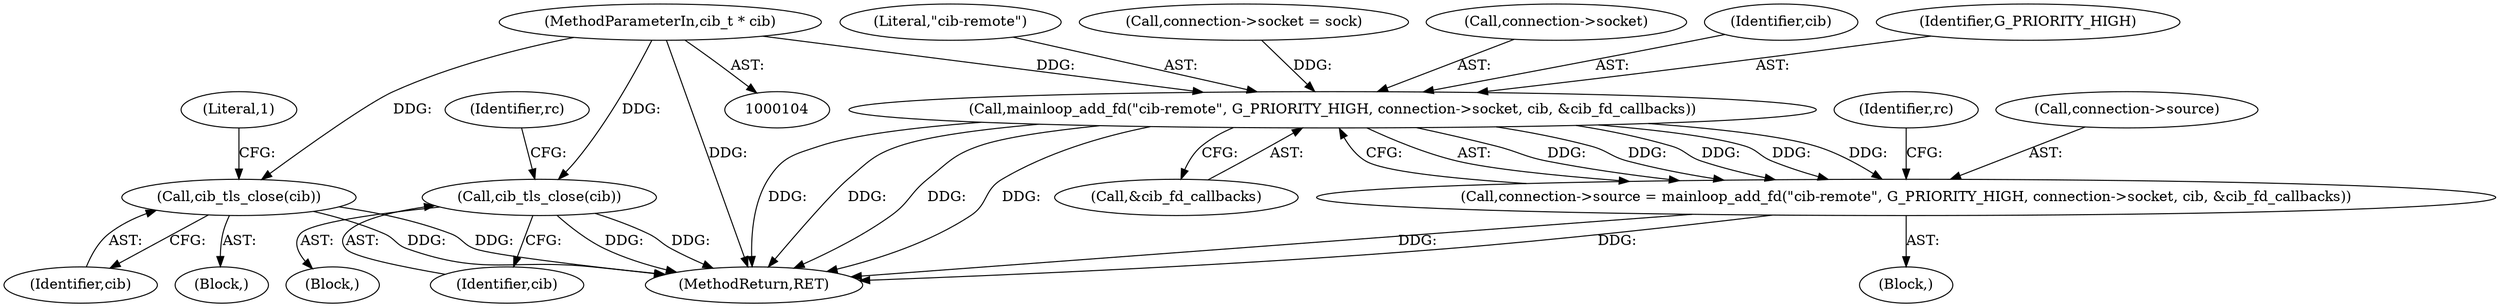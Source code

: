 digraph "0_pacemaker_564f7cc2a51dcd2f28ab12a13394f31be5aa3c93_10@pointer" {
"1000105" [label="(MethodParameterIn,cib_t * cib)"];
"1000240" [label="(Call,cib_tls_close(cib))"];
"1000383" [label="(Call,cib_tls_close(cib))"];
"1000393" [label="(Call,mainloop_add_fd(\"cib-remote\", G_PRIORITY_HIGH, connection->socket, cib, &cib_fd_callbacks))"];
"1000389" [label="(Call,connection->source = mainloop_add_fd(\"cib-remote\", G_PRIORITY_HIGH, connection->socket, cib, &cib_fd_callbacks))"];
"1000240" [label="(Call,cib_tls_close(cib))"];
"1000217" [label="(Block,)"];
"1000382" [label="(Block,)"];
"1000403" [label="(Identifier,rc)"];
"1000393" [label="(Call,mainloop_add_fd(\"cib-remote\", G_PRIORITY_HIGH, connection->socket, cib, &cib_fd_callbacks))"];
"1000384" [label="(Identifier,cib)"];
"1000386" [label="(Identifier,rc)"];
"1000108" [label="(Block,)"];
"1000395" [label="(Identifier,G_PRIORITY_HIGH)"];
"1000394" [label="(Literal,\"cib-remote\")"];
"1000179" [label="(Call,connection->socket = sock)"];
"1000383" [label="(Call,cib_tls_close(cib))"];
"1000396" [label="(Call,connection->socket)"];
"1000390" [label="(Call,connection->source)"];
"1000389" [label="(Call,connection->source = mainloop_add_fd(\"cib-remote\", G_PRIORITY_HIGH, connection->socket, cib, &cib_fd_callbacks))"];
"1000404" [label="(MethodReturn,RET)"];
"1000241" [label="(Identifier,cib)"];
"1000399" [label="(Identifier,cib)"];
"1000400" [label="(Call,&cib_fd_callbacks)"];
"1000105" [label="(MethodParameterIn,cib_t * cib)"];
"1000244" [label="(Literal,1)"];
"1000105" -> "1000104"  [label="AST: "];
"1000105" -> "1000404"  [label="DDG: "];
"1000105" -> "1000240"  [label="DDG: "];
"1000105" -> "1000383"  [label="DDG: "];
"1000105" -> "1000393"  [label="DDG: "];
"1000240" -> "1000217"  [label="AST: "];
"1000240" -> "1000241"  [label="CFG: "];
"1000241" -> "1000240"  [label="AST: "];
"1000244" -> "1000240"  [label="CFG: "];
"1000240" -> "1000404"  [label="DDG: "];
"1000240" -> "1000404"  [label="DDG: "];
"1000383" -> "1000382"  [label="AST: "];
"1000383" -> "1000384"  [label="CFG: "];
"1000384" -> "1000383"  [label="AST: "];
"1000386" -> "1000383"  [label="CFG: "];
"1000383" -> "1000404"  [label="DDG: "];
"1000383" -> "1000404"  [label="DDG: "];
"1000393" -> "1000389"  [label="AST: "];
"1000393" -> "1000400"  [label="CFG: "];
"1000394" -> "1000393"  [label="AST: "];
"1000395" -> "1000393"  [label="AST: "];
"1000396" -> "1000393"  [label="AST: "];
"1000399" -> "1000393"  [label="AST: "];
"1000400" -> "1000393"  [label="AST: "];
"1000389" -> "1000393"  [label="CFG: "];
"1000393" -> "1000404"  [label="DDG: "];
"1000393" -> "1000404"  [label="DDG: "];
"1000393" -> "1000404"  [label="DDG: "];
"1000393" -> "1000404"  [label="DDG: "];
"1000393" -> "1000389"  [label="DDG: "];
"1000393" -> "1000389"  [label="DDG: "];
"1000393" -> "1000389"  [label="DDG: "];
"1000393" -> "1000389"  [label="DDG: "];
"1000393" -> "1000389"  [label="DDG: "];
"1000179" -> "1000393"  [label="DDG: "];
"1000389" -> "1000108"  [label="AST: "];
"1000390" -> "1000389"  [label="AST: "];
"1000403" -> "1000389"  [label="CFG: "];
"1000389" -> "1000404"  [label="DDG: "];
"1000389" -> "1000404"  [label="DDG: "];
}
